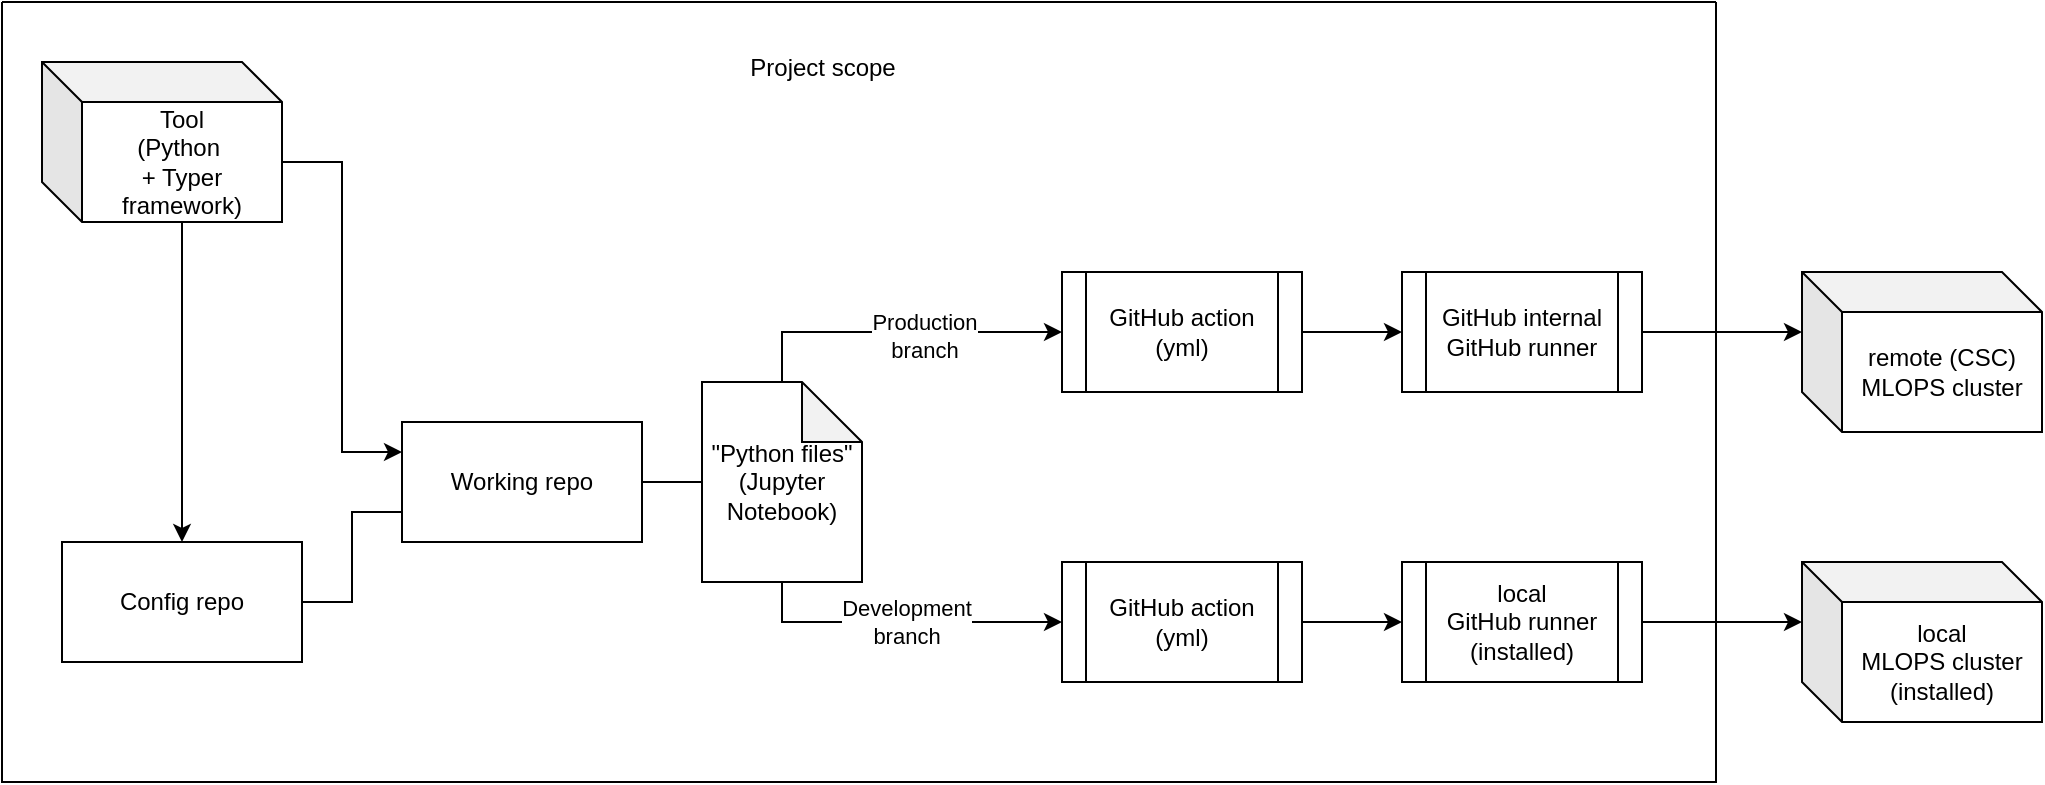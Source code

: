 <mxfile version="24.7.8">
  <diagram name="Page-1" id="9CguY9LWb4uk2jpVBCRa">
    <mxGraphModel dx="1850" dy="629" grid="0" gridSize="10" guides="1" tooltips="1" connect="1" arrows="1" fold="1" page="0" pageScale="1" pageWidth="850" pageHeight="1100" math="0" shadow="0">
      <root>
        <mxCell id="0" />
        <mxCell id="1" parent="0" />
        <mxCell id="jbWS3eqqZUePCtWVH1MQ-3" value="&lt;div&gt;local&lt;/div&gt;MLOPS cluster&lt;div&gt;(installed)&lt;/div&gt;" style="shape=cube;whiteSpace=wrap;html=1;boundedLbl=1;backgroundOutline=1;darkOpacity=0.05;darkOpacity2=0.1;" vertex="1" parent="1">
          <mxGeometry x="490" y="420" width="120" height="80" as="geometry" />
        </mxCell>
        <mxCell id="jbWS3eqqZUePCtWVH1MQ-5" value="&lt;div&gt;local&lt;/div&gt;GitHub runner&lt;div&gt;(installed)&lt;/div&gt;" style="shape=process;whiteSpace=wrap;html=1;backgroundOutline=1;" vertex="1" parent="1">
          <mxGeometry x="290" y="420" width="120" height="60" as="geometry" />
        </mxCell>
        <mxCell id="jbWS3eqqZUePCtWVH1MQ-19" style="edgeStyle=orthogonalEdgeStyle;rounded=0;orthogonalLoop=1;jettySize=auto;html=1;exitX=1;exitY=0.5;exitDx=0;exitDy=0;entryX=0;entryY=0.5;entryDx=0;entryDy=0;" edge="1" parent="1" source="jbWS3eqqZUePCtWVH1MQ-6" target="jbWS3eqqZUePCtWVH1MQ-5">
          <mxGeometry relative="1" as="geometry" />
        </mxCell>
        <mxCell id="jbWS3eqqZUePCtWVH1MQ-6" value="GitHub action&lt;div&gt;(yml)&lt;/div&gt;" style="shape=process;whiteSpace=wrap;html=1;backgroundOutline=1;" vertex="1" parent="1">
          <mxGeometry x="120" y="420" width="120" height="60" as="geometry" />
        </mxCell>
        <mxCell id="jbWS3eqqZUePCtWVH1MQ-9" style="edgeStyle=orthogonalEdgeStyle;rounded=0;orthogonalLoop=1;jettySize=auto;html=1;exitX=0.5;exitY=0;exitDx=0;exitDy=0;exitPerimeter=0;" edge="1" parent="1" source="jbWS3eqqZUePCtWVH1MQ-22" target="jbWS3eqqZUePCtWVH1MQ-7">
          <mxGeometry relative="1" as="geometry" />
        </mxCell>
        <mxCell id="jbWS3eqqZUePCtWVH1MQ-11" value="Production&lt;div&gt;branch&lt;/div&gt;" style="edgeLabel;html=1;align=center;verticalAlign=middle;resizable=0;points=[];" vertex="1" connectable="0" parent="jbWS3eqqZUePCtWVH1MQ-9">
          <mxGeometry x="0.164" y="-2" relative="1" as="geometry">
            <mxPoint as="offset" />
          </mxGeometry>
        </mxCell>
        <mxCell id="jbWS3eqqZUePCtWVH1MQ-10" style="edgeStyle=orthogonalEdgeStyle;rounded=0;orthogonalLoop=1;jettySize=auto;html=1;exitX=0.5;exitY=1;exitDx=0;exitDy=0;exitPerimeter=0;" edge="1" parent="1" source="jbWS3eqqZUePCtWVH1MQ-22" target="jbWS3eqqZUePCtWVH1MQ-6">
          <mxGeometry relative="1" as="geometry" />
        </mxCell>
        <mxCell id="jbWS3eqqZUePCtWVH1MQ-12" value="Development&lt;div&gt;branch&lt;/div&gt;" style="edgeLabel;html=1;align=center;verticalAlign=middle;resizable=0;points=[];" vertex="1" connectable="0" parent="jbWS3eqqZUePCtWVH1MQ-10">
          <mxGeometry x="0.022" relative="1" as="geometry">
            <mxPoint as="offset" />
          </mxGeometry>
        </mxCell>
        <mxCell id="jbWS3eqqZUePCtWVH1MQ-8" value="Working repo" style="rounded=0;whiteSpace=wrap;html=1;" vertex="1" parent="1">
          <mxGeometry x="-210" y="350" width="120" height="60" as="geometry" />
        </mxCell>
        <mxCell id="jbWS3eqqZUePCtWVH1MQ-17" style="edgeStyle=orthogonalEdgeStyle;rounded=0;orthogonalLoop=1;jettySize=auto;html=1;exitX=1;exitY=0.5;exitDx=0;exitDy=0;entryX=0;entryY=0.75;entryDx=0;entryDy=0;endArrow=none;endFill=0;" edge="1" parent="1" source="jbWS3eqqZUePCtWVH1MQ-13" target="jbWS3eqqZUePCtWVH1MQ-8">
          <mxGeometry relative="1" as="geometry" />
        </mxCell>
        <mxCell id="jbWS3eqqZUePCtWVH1MQ-13" value="Config repo" style="rounded=0;whiteSpace=wrap;html=1;" vertex="1" parent="1">
          <mxGeometry x="-380" y="410" width="120" height="60" as="geometry" />
        </mxCell>
        <mxCell id="jbWS3eqqZUePCtWVH1MQ-15" style="edgeStyle=orthogonalEdgeStyle;rounded=0;orthogonalLoop=1;jettySize=auto;html=1;exitX=0;exitY=0;exitDx=120;exitDy=50;exitPerimeter=0;entryX=0;entryY=0.25;entryDx=0;entryDy=0;" edge="1" parent="1" source="jbWS3eqqZUePCtWVH1MQ-14" target="jbWS3eqqZUePCtWVH1MQ-8">
          <mxGeometry relative="1" as="geometry" />
        </mxCell>
        <mxCell id="jbWS3eqqZUePCtWVH1MQ-16" style="edgeStyle=orthogonalEdgeStyle;rounded=0;orthogonalLoop=1;jettySize=auto;html=1;exitX=0;exitY=0;exitDx=70;exitDy=80;exitPerimeter=0;" edge="1" parent="1" source="jbWS3eqqZUePCtWVH1MQ-14" target="jbWS3eqqZUePCtWVH1MQ-13">
          <mxGeometry relative="1" as="geometry" />
        </mxCell>
        <mxCell id="jbWS3eqqZUePCtWVH1MQ-14" value="Tool&lt;div&gt;(Python&amp;nbsp;&lt;/div&gt;&lt;div&gt;+ Typer framework)&lt;/div&gt;" style="shape=cube;whiteSpace=wrap;html=1;boundedLbl=1;backgroundOutline=1;darkOpacity=0.05;darkOpacity2=0.1;" vertex="1" parent="1">
          <mxGeometry x="-390" y="170" width="120" height="80" as="geometry" />
        </mxCell>
        <mxCell id="jbWS3eqqZUePCtWVH1MQ-20" style="edgeStyle=orthogonalEdgeStyle;rounded=0;orthogonalLoop=1;jettySize=auto;html=1;exitX=1;exitY=0.5;exitDx=0;exitDy=0;entryX=0;entryY=0;entryDx=0;entryDy=30;entryPerimeter=0;" edge="1" parent="1" source="jbWS3eqqZUePCtWVH1MQ-5" target="jbWS3eqqZUePCtWVH1MQ-3">
          <mxGeometry relative="1" as="geometry" />
        </mxCell>
        <mxCell id="jbWS3eqqZUePCtWVH1MQ-22" value="&quot;Python files&quot;&lt;div&gt;(Jupyter Notebook)&lt;/div&gt;" style="shape=note;whiteSpace=wrap;html=1;backgroundOutline=1;darkOpacity=0.05;" vertex="1" parent="1">
          <mxGeometry x="-60" y="330" width="80" height="100" as="geometry" />
        </mxCell>
        <mxCell id="jbWS3eqqZUePCtWVH1MQ-24" style="edgeStyle=orthogonalEdgeStyle;rounded=0;orthogonalLoop=1;jettySize=auto;html=1;exitX=1;exitY=0.5;exitDx=0;exitDy=0;entryX=0;entryY=0.5;entryDx=0;entryDy=0;entryPerimeter=0;endArrow=none;endFill=0;" edge="1" parent="1" source="jbWS3eqqZUePCtWVH1MQ-8" target="jbWS3eqqZUePCtWVH1MQ-22">
          <mxGeometry relative="1" as="geometry" />
        </mxCell>
        <mxCell id="jbWS3eqqZUePCtWVH1MQ-25" value="" style="swimlane;startSize=0;" vertex="1" parent="1">
          <mxGeometry x="-410" y="140" width="857" height="390" as="geometry" />
        </mxCell>
        <mxCell id="jbWS3eqqZUePCtWVH1MQ-2" value="&lt;div&gt;remote (CSC)&lt;/div&gt;MLOPS cluster" style="shape=cube;whiteSpace=wrap;html=1;boundedLbl=1;backgroundOutline=1;darkOpacity=0.05;darkOpacity2=0.1;" vertex="1" parent="jbWS3eqqZUePCtWVH1MQ-25">
          <mxGeometry x="900" y="135" width="120" height="80" as="geometry" />
        </mxCell>
        <mxCell id="jbWS3eqqZUePCtWVH1MQ-4" value="&lt;div&gt;GitHub internal&lt;/div&gt;GitHub runner" style="shape=process;whiteSpace=wrap;html=1;backgroundOutline=1;" vertex="1" parent="jbWS3eqqZUePCtWVH1MQ-25">
          <mxGeometry x="700" y="135" width="120" height="60" as="geometry" />
        </mxCell>
        <mxCell id="jbWS3eqqZUePCtWVH1MQ-7" value="GitHub action&lt;div&gt;(yml)&lt;/div&gt;" style="shape=process;whiteSpace=wrap;html=1;backgroundOutline=1;" vertex="1" parent="jbWS3eqqZUePCtWVH1MQ-25">
          <mxGeometry x="530" y="135" width="120" height="60" as="geometry" />
        </mxCell>
        <mxCell id="jbWS3eqqZUePCtWVH1MQ-21" style="edgeStyle=orthogonalEdgeStyle;rounded=0;orthogonalLoop=1;jettySize=auto;html=1;exitX=1;exitY=0.5;exitDx=0;exitDy=0;entryX=0;entryY=0;entryDx=0;entryDy=30;entryPerimeter=0;" edge="1" parent="jbWS3eqqZUePCtWVH1MQ-25" source="jbWS3eqqZUePCtWVH1MQ-4" target="jbWS3eqqZUePCtWVH1MQ-2">
          <mxGeometry relative="1" as="geometry" />
        </mxCell>
        <mxCell id="jbWS3eqqZUePCtWVH1MQ-18" style="edgeStyle=orthogonalEdgeStyle;rounded=0;orthogonalLoop=1;jettySize=auto;html=1;exitX=1;exitY=0.5;exitDx=0;exitDy=0;entryX=0;entryY=0.5;entryDx=0;entryDy=0;" edge="1" parent="jbWS3eqqZUePCtWVH1MQ-25" source="jbWS3eqqZUePCtWVH1MQ-7" target="jbWS3eqqZUePCtWVH1MQ-4">
          <mxGeometry relative="1" as="geometry" />
        </mxCell>
        <mxCell id="jbWS3eqqZUePCtWVH1MQ-26" value="Project scope" style="text;html=1;align=center;verticalAlign=middle;resizable=0;points=[];autosize=1;strokeColor=none;fillColor=none;" vertex="1" parent="1">
          <mxGeometry x="-50" y="158" width="100" height="30" as="geometry" />
        </mxCell>
      </root>
    </mxGraphModel>
  </diagram>
</mxfile>
